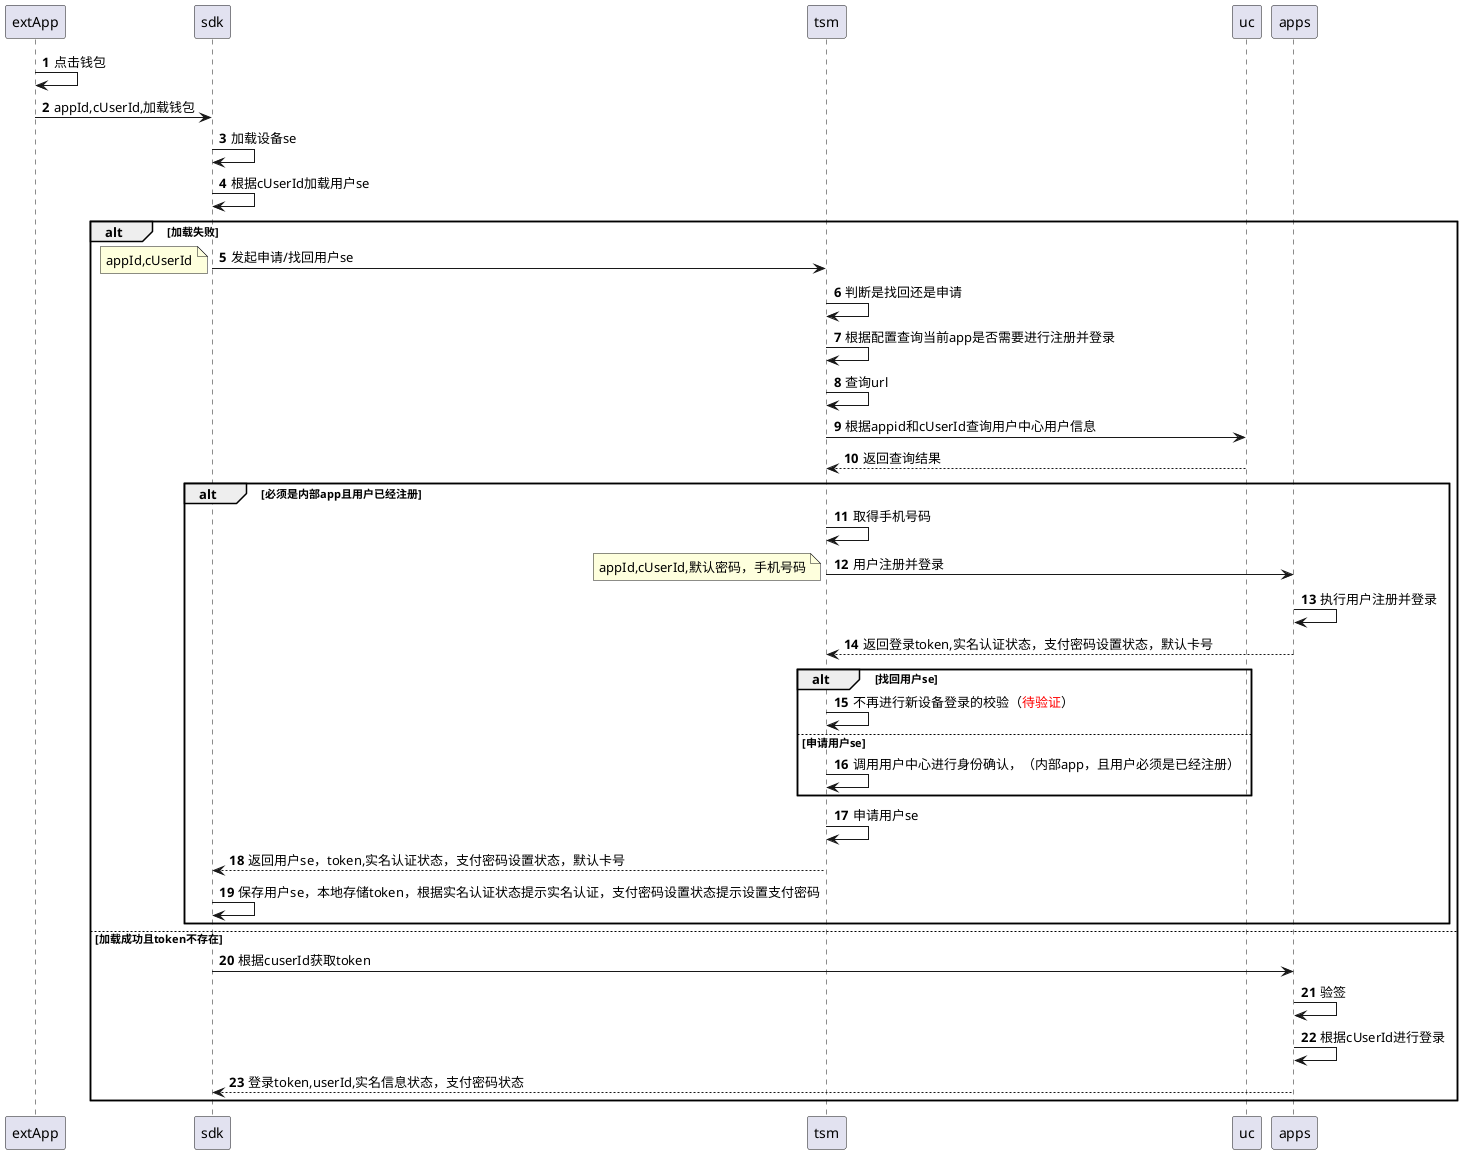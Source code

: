 @startuml
autonumber
/'extApp->extApps:用户注册
extApps->uc:用户注册
note left:手机号码\n密码\n应用id\n渠道id
uc->uc:保存用户信息，产生用户id
uc-->extApps:返回用户注册结果
extApps-->extApp:返回用户注册结果
...'/
extApp->extApp:点击钱包
extApp->sdk:appId,cUserId,加载钱包
sdk->sdk:加载设备se
sdk->sdk:根据cUserId加载用户se
alt 加载失败
sdk->tsm:发起申请/找回用户se
note left: appId,cUserId
tsm->tsm:判断是找回还是申请
tsm->tsm:根据配置查询当前app是否需要进行注册并登录
tsm->tsm:查询url
tsm->uc:根据appid和cUserId查询用户中心用户信息
uc-->tsm:返回查询结果
alt 必须是内部app且用户已经注册
tsm->tsm:取得手机号码
tsm->apps:用户注册并登录
note left:appId,cUserId,默认密码，手机号码
apps->apps:执行用户注册并登录
apps-->tsm:返回登录token,实名认证状态，支付密码设置状态，默认卡号
alt 找回用户se
tsm->tsm:不再进行新设备登录的校验（<font color=red>待验证</font>）
else 申请用户se
tsm->tsm:调用用户中心进行身份确认，（内部app，且用户必须是已经注册）
end
tsm->tsm:申请用户se
tsm-->sdk:返回用户se，token,实名认证状态，支付密码设置状态，默认卡号
sdk->sdk:保存用户se，本地存储token，根据实名认证状态提示实名认证，支付密码设置状态提示设置支付密码
end
else 加载成功且token不存在
sdk->apps:根据cuserId获取token
apps->apps:验签
apps->apps:根据cUserId进行登录
apps-->sdk:登录token,userId,实名信息状态，支付密码状态
end


@enduml